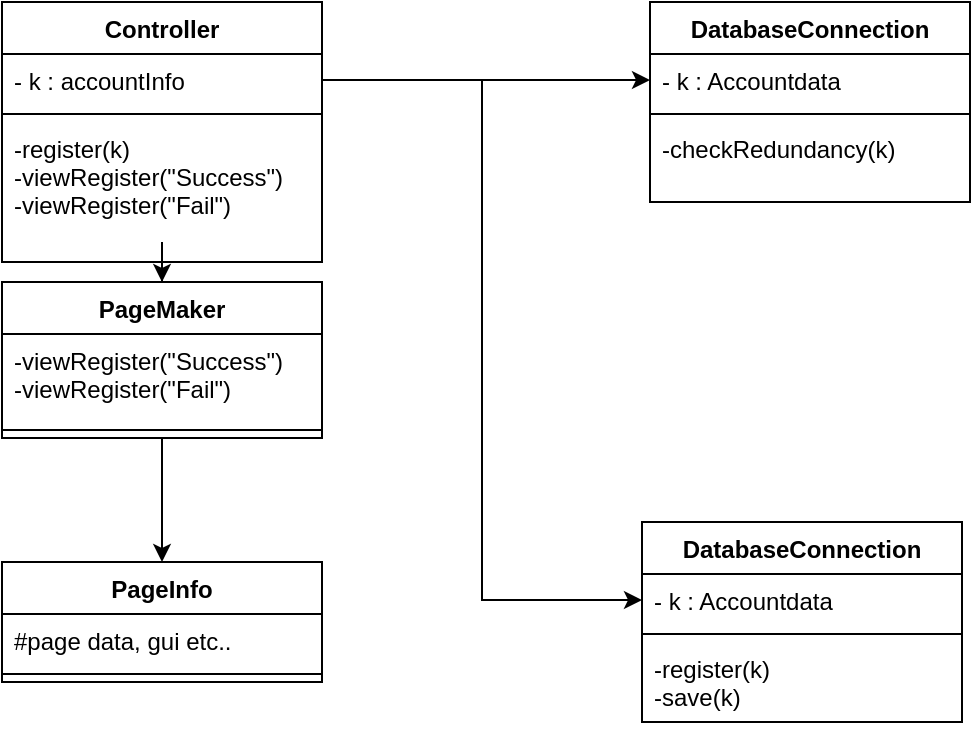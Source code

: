 <mxfile version="14.6.13" type="device"><diagram id="Bfmw0wMhEvtc7xPu66zq" name="Page-1"><mxGraphModel dx="822" dy="708" grid="1" gridSize="10" guides="1" tooltips="1" connect="1" arrows="1" fold="1" page="1" pageScale="1" pageWidth="827" pageHeight="1169" math="0" shadow="0"><root><mxCell id="0"/><mxCell id="1" parent="0"/><mxCell id="WeCpia4n1iTGch3YprRt-13" style="edgeStyle=orthogonalEdgeStyle;rounded=0;orthogonalLoop=1;jettySize=auto;html=1;entryX=0.5;entryY=0;entryDx=0;entryDy=0;" parent="1" source="WeCpia4n1iTGch3YprRt-2" target="WeCpia4n1iTGch3YprRt-8" edge="1"><mxGeometry relative="1" as="geometry"/></mxCell><mxCell id="WeCpia4n1iTGch3YprRt-2" value="Controller" style="swimlane;fontStyle=1;align=center;verticalAlign=top;childLayout=stackLayout;horizontal=1;startSize=26;horizontalStack=0;resizeParent=1;resizeParentMax=0;resizeLast=0;collapsible=1;marginBottom=0;" parent="1" vertex="1"><mxGeometry x="90" y="80" width="160" height="130" as="geometry"/></mxCell><mxCell id="WeCpia4n1iTGch3YprRt-3" value="- k : accountInfo" style="text;strokeColor=none;fillColor=none;align=left;verticalAlign=top;spacingLeft=4;spacingRight=4;overflow=hidden;rotatable=0;points=[[0,0.5],[1,0.5]];portConstraint=eastwest;" parent="WeCpia4n1iTGch3YprRt-2" vertex="1"><mxGeometry y="26" width="160" height="26" as="geometry"/></mxCell><mxCell id="WeCpia4n1iTGch3YprRt-4" value="" style="line;strokeWidth=1;fillColor=none;align=left;verticalAlign=middle;spacingTop=-1;spacingLeft=3;spacingRight=3;rotatable=0;labelPosition=right;points=[];portConstraint=eastwest;" parent="WeCpia4n1iTGch3YprRt-2" vertex="1"><mxGeometry y="52" width="160" height="8" as="geometry"/></mxCell><mxCell id="WeCpia4n1iTGch3YprRt-5" value="-register(k)&#10;-viewRegister(&quot;Success&quot;)&#10;-viewRegister(&quot;Fail&quot;)" style="text;strokeColor=none;fillColor=none;align=left;verticalAlign=top;spacingLeft=4;spacingRight=4;overflow=hidden;rotatable=0;points=[[0,0.5],[1,0.5]];portConstraint=eastwest;" parent="WeCpia4n1iTGch3YprRt-2" vertex="1"><mxGeometry y="60" width="160" height="70" as="geometry"/></mxCell><mxCell id="WeCpia4n1iTGch3YprRt-18" style="edgeStyle=orthogonalEdgeStyle;rounded=0;orthogonalLoop=1;jettySize=auto;html=1;exitX=0.5;exitY=1;exitDx=0;exitDy=0;entryX=0.5;entryY=0;entryDx=0;entryDy=0;" parent="1" source="WeCpia4n1iTGch3YprRt-8" target="WeCpia4n1iTGch3YprRt-15" edge="1"><mxGeometry relative="1" as="geometry"/></mxCell><mxCell id="WeCpia4n1iTGch3YprRt-8" value="PageMaker" style="swimlane;fontStyle=1;align=center;verticalAlign=top;childLayout=stackLayout;horizontal=1;startSize=26;horizontalStack=0;resizeParent=1;resizeParentMax=0;resizeLast=0;collapsible=1;marginBottom=0;" parent="1" vertex="1"><mxGeometry x="90" y="220" width="160" height="78" as="geometry"/></mxCell><mxCell id="WeCpia4n1iTGch3YprRt-9" value="-viewRegister(&quot;Success&quot;)&#10;-viewRegister(&quot;Fail&quot;)" style="text;strokeColor=none;fillColor=none;align=left;verticalAlign=top;spacingLeft=4;spacingRight=4;overflow=hidden;rotatable=0;points=[[0,0.5],[1,0.5]];portConstraint=eastwest;" parent="WeCpia4n1iTGch3YprRt-8" vertex="1"><mxGeometry y="26" width="160" height="44" as="geometry"/></mxCell><mxCell id="WeCpia4n1iTGch3YprRt-10" value="" style="line;strokeWidth=1;fillColor=none;align=left;verticalAlign=middle;spacingTop=-1;spacingLeft=3;spacingRight=3;rotatable=0;labelPosition=right;points=[];portConstraint=eastwest;" parent="WeCpia4n1iTGch3YprRt-8" vertex="1"><mxGeometry y="70" width="160" height="8" as="geometry"/></mxCell><mxCell id="WeCpia4n1iTGch3YprRt-15" value="PageInfo" style="swimlane;fontStyle=1;align=center;verticalAlign=top;childLayout=stackLayout;horizontal=1;startSize=26;horizontalStack=0;resizeParent=1;resizeParentMax=0;resizeLast=0;collapsible=1;marginBottom=0;" parent="1" vertex="1"><mxGeometry x="90" y="360" width="160" height="60" as="geometry"/></mxCell><mxCell id="WeCpia4n1iTGch3YprRt-16" value="#page data, gui etc.." style="text;strokeColor=none;fillColor=none;align=left;verticalAlign=top;spacingLeft=4;spacingRight=4;overflow=hidden;rotatable=0;points=[[0,0.5],[1,0.5]];portConstraint=eastwest;" parent="WeCpia4n1iTGch3YprRt-15" vertex="1"><mxGeometry y="26" width="160" height="26" as="geometry"/></mxCell><mxCell id="WeCpia4n1iTGch3YprRt-17" value="" style="line;strokeWidth=1;fillColor=none;align=left;verticalAlign=middle;spacingTop=-1;spacingLeft=3;spacingRight=3;rotatable=0;labelPosition=right;points=[];portConstraint=eastwest;" parent="WeCpia4n1iTGch3YprRt-15" vertex="1"><mxGeometry y="52" width="160" height="8" as="geometry"/></mxCell><mxCell id="WeCpia4n1iTGch3YprRt-19" value="DatabaseConnection" style="swimlane;fontStyle=1;align=center;verticalAlign=top;childLayout=stackLayout;horizontal=1;startSize=26;horizontalStack=0;resizeParent=1;resizeParentMax=0;resizeLast=0;collapsible=1;marginBottom=0;" parent="1" vertex="1"><mxGeometry x="410" y="340" width="160" height="100" as="geometry"/></mxCell><mxCell id="WeCpia4n1iTGch3YprRt-20" value="- k : Accountdata" style="text;strokeColor=none;fillColor=none;align=left;verticalAlign=top;spacingLeft=4;spacingRight=4;overflow=hidden;rotatable=0;points=[[0,0.5],[1,0.5]];portConstraint=eastwest;" parent="WeCpia4n1iTGch3YprRt-19" vertex="1"><mxGeometry y="26" width="160" height="26" as="geometry"/></mxCell><mxCell id="WeCpia4n1iTGch3YprRt-21" value="" style="line;strokeWidth=1;fillColor=none;align=left;verticalAlign=middle;spacingTop=-1;spacingLeft=3;spacingRight=3;rotatable=0;labelPosition=right;points=[];portConstraint=eastwest;" parent="WeCpia4n1iTGch3YprRt-19" vertex="1"><mxGeometry y="52" width="160" height="8" as="geometry"/></mxCell><mxCell id="WeCpia4n1iTGch3YprRt-22" value="-register(k)&#10;-save(k)" style="text;strokeColor=none;fillColor=none;align=left;verticalAlign=top;spacingLeft=4;spacingRight=4;overflow=hidden;rotatable=0;points=[[0,0.5],[1,0.5]];portConstraint=eastwest;" parent="WeCpia4n1iTGch3YprRt-19" vertex="1"><mxGeometry y="60" width="160" height="40" as="geometry"/></mxCell><mxCell id="WeCpia4n1iTGch3YprRt-23" style="edgeStyle=orthogonalEdgeStyle;rounded=0;orthogonalLoop=1;jettySize=auto;html=1;" parent="1" source="WeCpia4n1iTGch3YprRt-3" target="WeCpia4n1iTGch3YprRt-20" edge="1"><mxGeometry relative="1" as="geometry"/></mxCell><mxCell id="BJBs2yfjDfk7pYHwTs5f-1" value="DatabaseConnection" style="swimlane;fontStyle=1;align=center;verticalAlign=top;childLayout=stackLayout;horizontal=1;startSize=26;horizontalStack=0;resizeParent=1;resizeParentMax=0;resizeLast=0;collapsible=1;marginBottom=0;" vertex="1" parent="1"><mxGeometry x="414" y="80" width="160" height="100" as="geometry"/></mxCell><mxCell id="BJBs2yfjDfk7pYHwTs5f-2" value="- k : Accountdata" style="text;strokeColor=none;fillColor=none;align=left;verticalAlign=top;spacingLeft=4;spacingRight=4;overflow=hidden;rotatable=0;points=[[0,0.5],[1,0.5]];portConstraint=eastwest;" vertex="1" parent="BJBs2yfjDfk7pYHwTs5f-1"><mxGeometry y="26" width="160" height="26" as="geometry"/></mxCell><mxCell id="BJBs2yfjDfk7pYHwTs5f-3" value="" style="line;strokeWidth=1;fillColor=none;align=left;verticalAlign=middle;spacingTop=-1;spacingLeft=3;spacingRight=3;rotatable=0;labelPosition=right;points=[];portConstraint=eastwest;" vertex="1" parent="BJBs2yfjDfk7pYHwTs5f-1"><mxGeometry y="52" width="160" height="8" as="geometry"/></mxCell><mxCell id="BJBs2yfjDfk7pYHwTs5f-4" value="-checkRedundancy(k)" style="text;strokeColor=none;fillColor=none;align=left;verticalAlign=top;spacingLeft=4;spacingRight=4;overflow=hidden;rotatable=0;points=[[0,0.5],[1,0.5]];portConstraint=eastwest;" vertex="1" parent="BJBs2yfjDfk7pYHwTs5f-1"><mxGeometry y="60" width="160" height="40" as="geometry"/></mxCell><mxCell id="BJBs2yfjDfk7pYHwTs5f-5" style="edgeStyle=orthogonalEdgeStyle;rounded=0;orthogonalLoop=1;jettySize=auto;html=1;exitX=1;exitY=0.5;exitDx=0;exitDy=0;entryX=0;entryY=0.5;entryDx=0;entryDy=0;" edge="1" parent="1" source="WeCpia4n1iTGch3YprRt-3" target="BJBs2yfjDfk7pYHwTs5f-2"><mxGeometry relative="1" as="geometry"/></mxCell></root></mxGraphModel></diagram></mxfile>